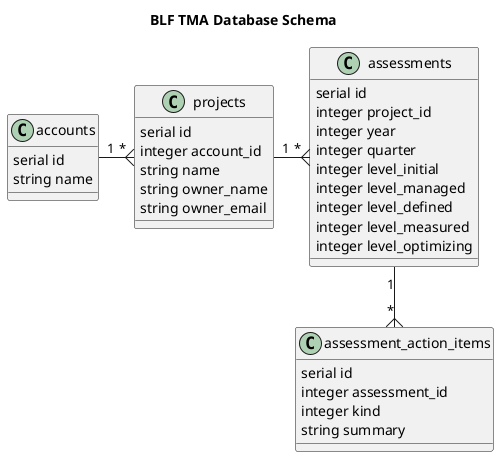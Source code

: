 @startuml
'https://plantuml.com/class-diagram

title BLF TMA Database Schema

class accounts {
    serial id
    string name
}

class projects {
    serial id
    integer account_id
    string name
    string owner_name
    string owner_email
}

class assessments {
    serial id
    integer project_id
    integer year
    integer quarter
    integer level_initial
    integer level_managed
    integer level_defined
    integer level_measured
    integer level_optimizing
}

class assessment_action_items {
    serial id
    integer assessment_id
    integer kind
    string summary
}

accounts "1" --right--{ "*" projects
projects "1" --right--{ "*" assessments
assessments "1" -down-{ "*" assessment_action_items

@enduml

